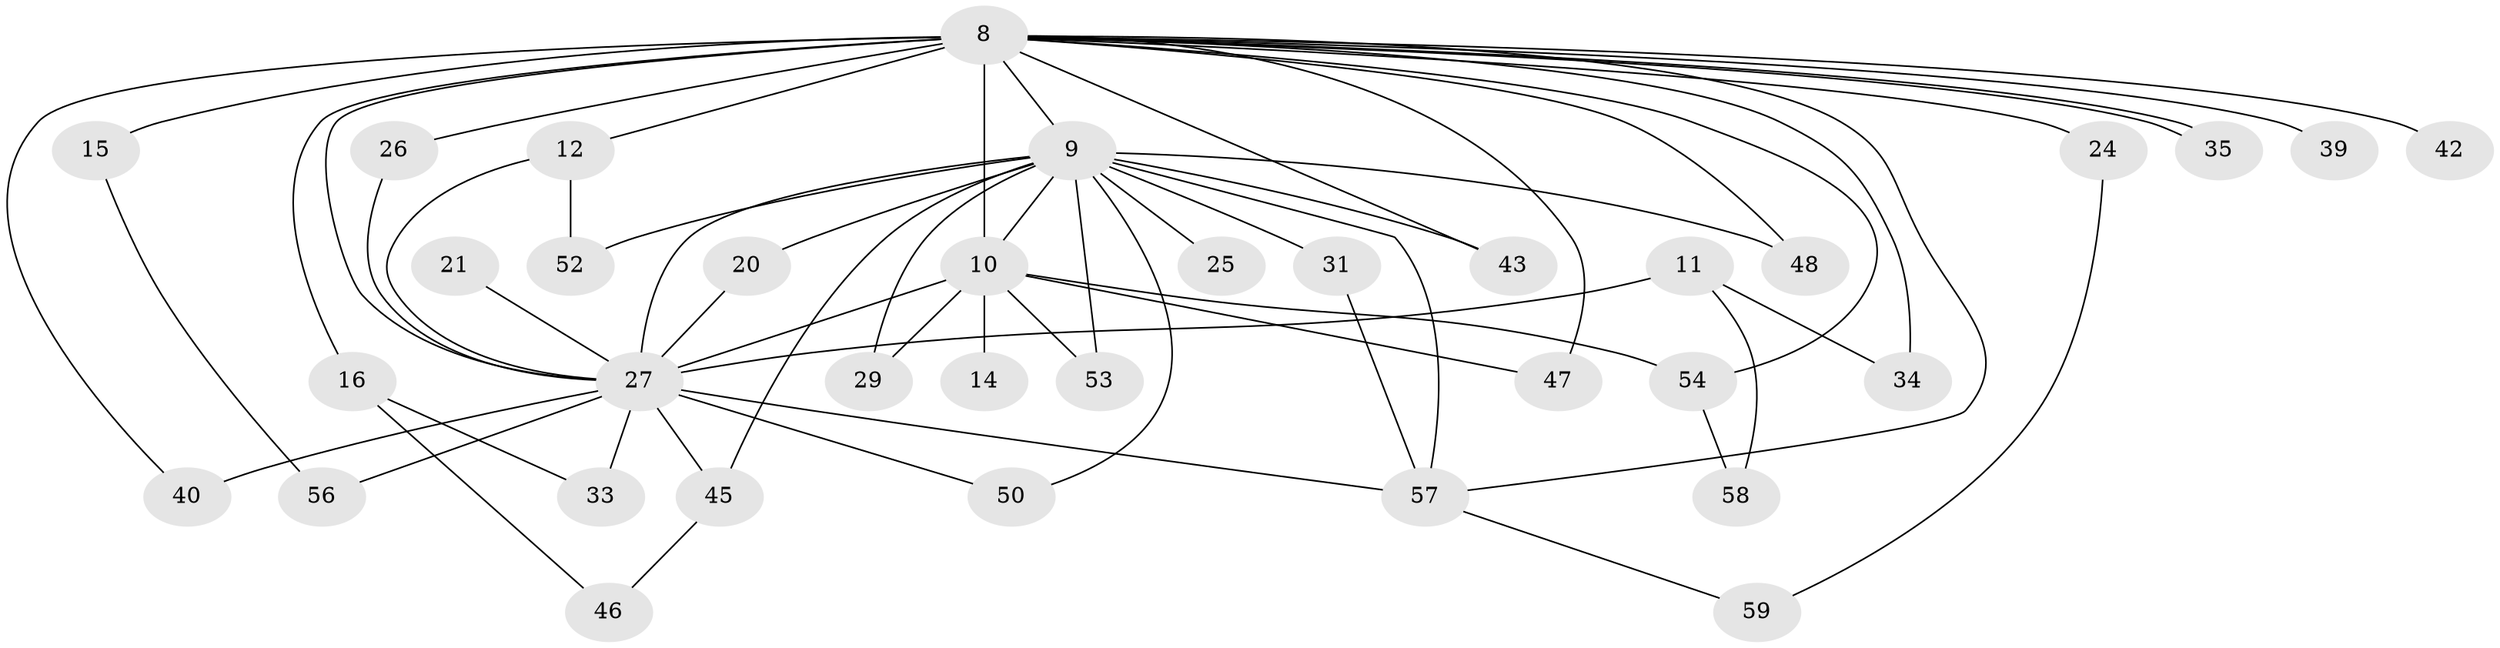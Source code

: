 // original degree distribution, {21: 0.01694915254237288, 13: 0.03389830508474576, 17: 0.01694915254237288, 14: 0.01694915254237288, 15: 0.01694915254237288, 12: 0.03389830508474576, 23: 0.01694915254237288, 19: 0.01694915254237288, 4: 0.1016949152542373, 3: 0.1694915254237288, 2: 0.5254237288135594, 5: 0.01694915254237288, 6: 0.01694915254237288}
// Generated by graph-tools (version 1.1) at 2025/49/03/04/25 21:49:39]
// undirected, 35 vertices, 60 edges
graph export_dot {
graph [start="1"]
  node [color=gray90,style=filled];
  8 [super="+5"];
  9 [super="+1"];
  10 [super="+7"];
  11;
  12;
  14;
  15;
  16;
  20;
  21;
  24;
  25;
  26;
  27 [super="+19+17+6"];
  29;
  31 [super="+13"];
  33;
  34;
  35;
  39;
  40;
  42;
  43 [super="+23+38"];
  45 [super="+37"];
  46;
  47;
  48;
  50 [super="+44"];
  52 [super="+32+36"];
  53 [super="+30"];
  54 [super="+49"];
  56 [super="+28+41"];
  57 [super="+55"];
  58;
  59;
  8 -- 9 [weight=6];
  8 -- 10 [weight=6];
  8 -- 15 [weight=2];
  8 -- 16 [weight=2];
  8 -- 24 [weight=2];
  8 -- 26;
  8 -- 34;
  8 -- 35;
  8 -- 35;
  8 -- 39 [weight=2];
  8 -- 42 [weight=2];
  8 -- 47;
  8 -- 54 [weight=2];
  8 -- 57;
  8 -- 12;
  8 -- 27 [weight=11];
  8 -- 40;
  8 -- 48;
  8 -- 43 [weight=2];
  9 -- 10 [weight=4];
  9 -- 20;
  9 -- 25 [weight=2];
  9 -- 29;
  9 -- 45 [weight=2];
  9 -- 53 [weight=2];
  9 -- 31 [weight=3];
  9 -- 43 [weight=3];
  9 -- 48;
  9 -- 27 [weight=6];
  9 -- 52 [weight=2];
  9 -- 50;
  9 -- 57 [weight=2];
  10 -- 14 [weight=2];
  10 -- 47;
  10 -- 29;
  10 -- 53;
  10 -- 54;
  10 -- 27 [weight=6];
  11 -- 34;
  11 -- 58;
  11 -- 27 [weight=2];
  12 -- 27;
  12 -- 52;
  15 -- 56 [weight=2];
  16 -- 33;
  16 -- 46;
  20 -- 27;
  21 -- 27;
  24 -- 59;
  26 -- 27;
  27 -- 50;
  27 -- 33;
  27 -- 45;
  27 -- 40;
  27 -- 56 [weight=2];
  27 -- 57;
  31 -- 57;
  45 -- 46;
  54 -- 58;
  57 -- 59;
}
